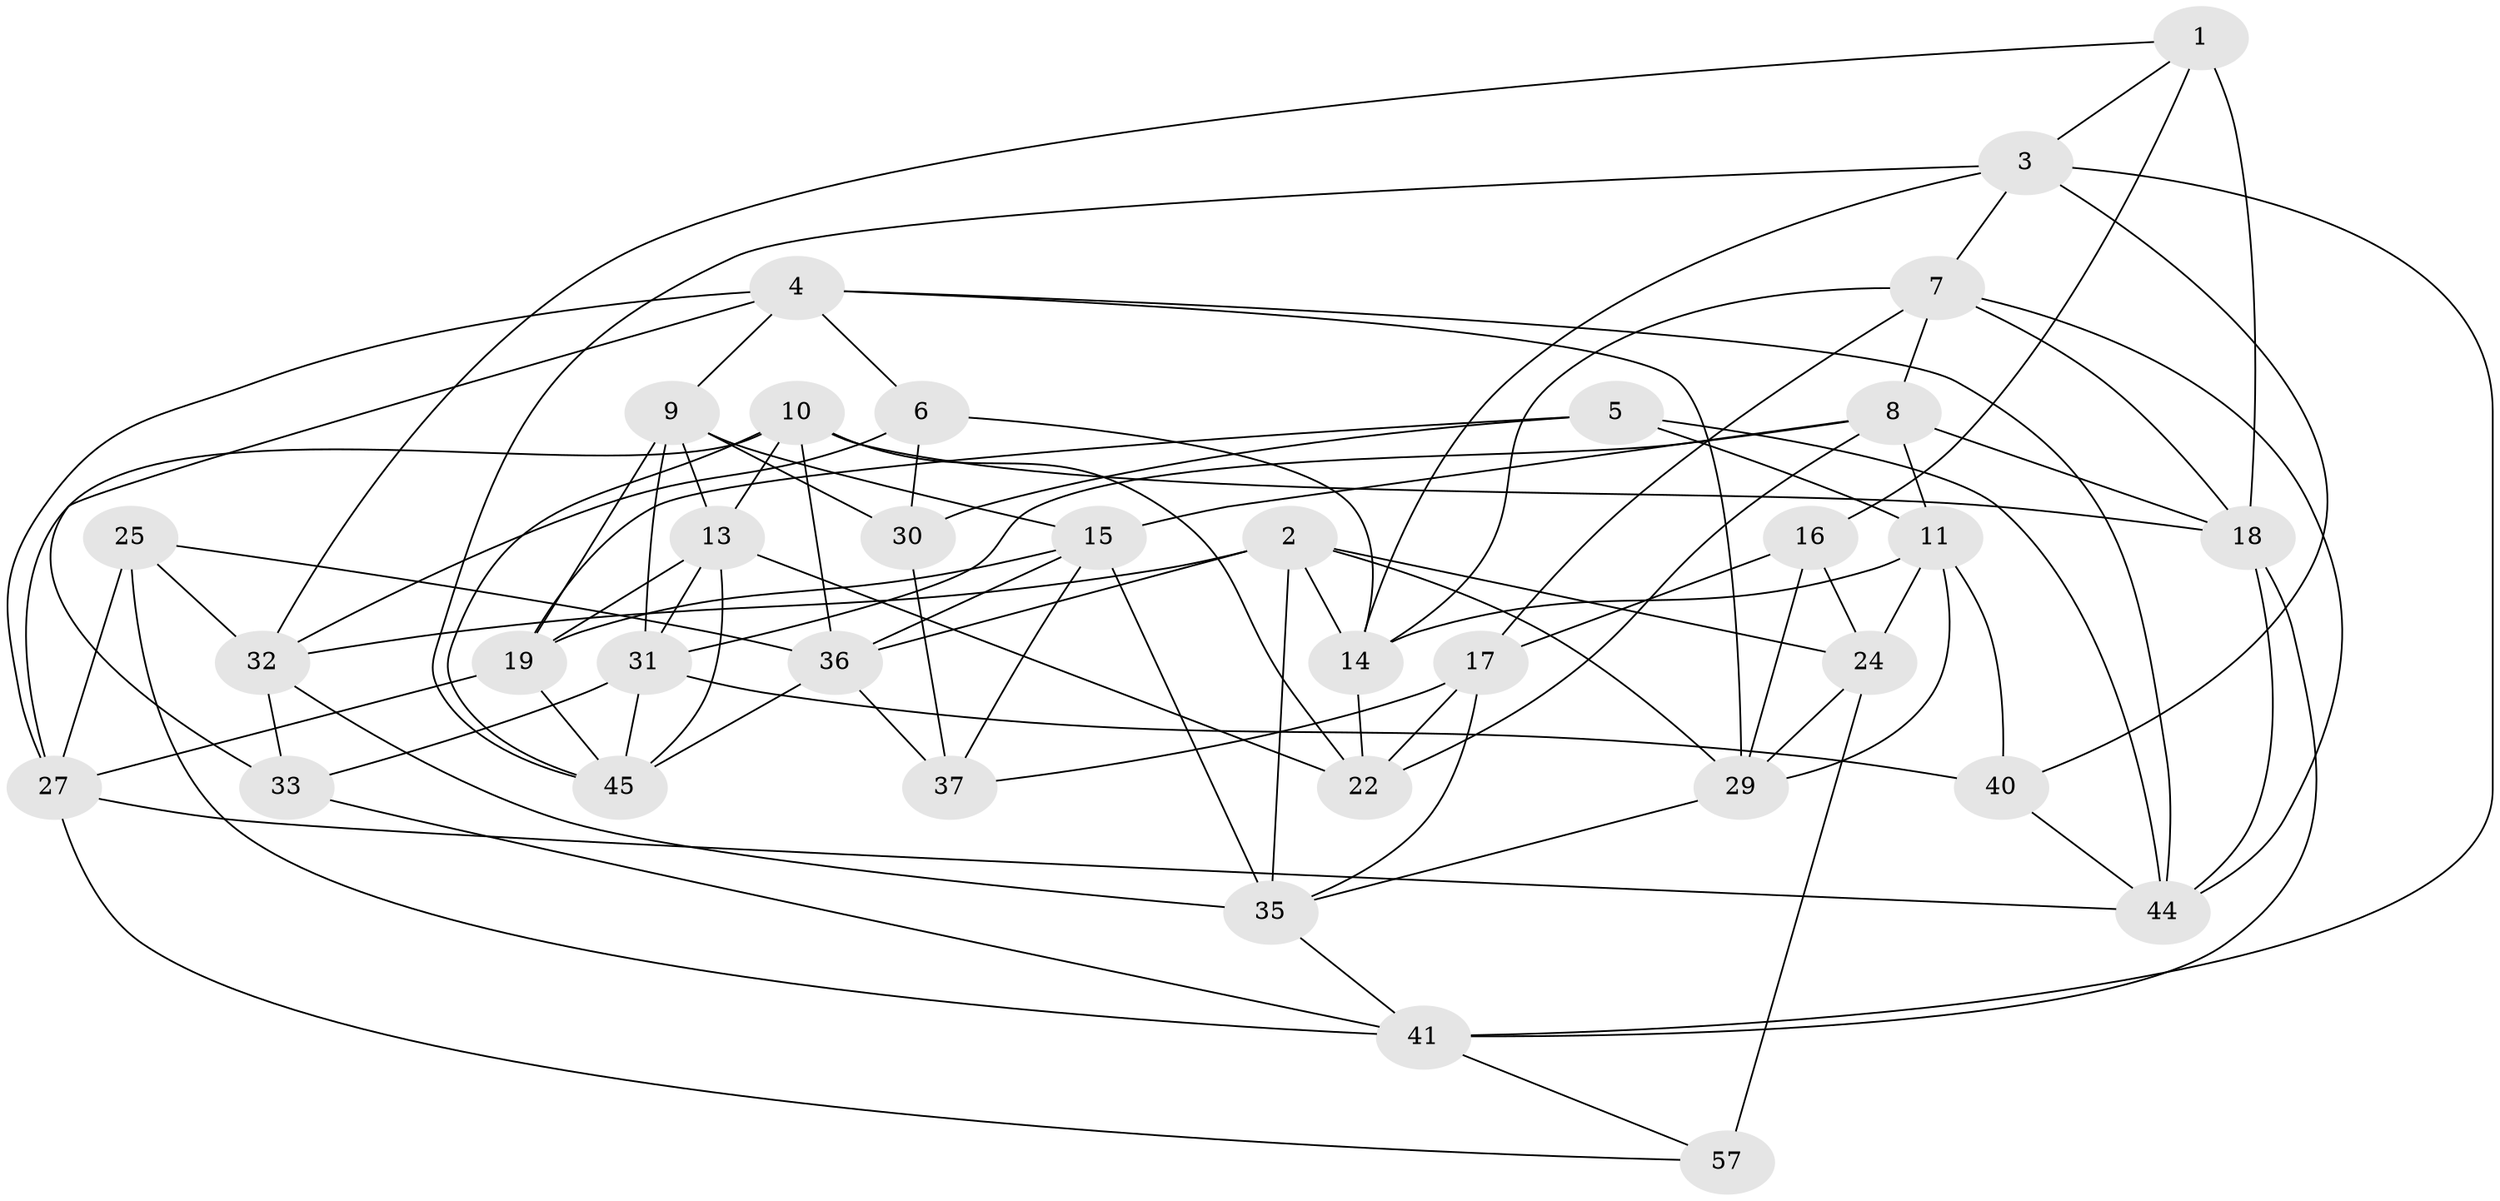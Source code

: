 // original degree distribution, {4: 1.0}
// Generated by graph-tools (version 1.1) at 2025/42/03/06/25 10:42:21]
// undirected, 35 vertices, 93 edges
graph export_dot {
graph [start="1"]
  node [color=gray90,style=filled];
  1;
  2 [super="+50"];
  3 [super="+53"];
  4 [super="+46"];
  5;
  6;
  7 [super="+58"];
  8 [super="+26"];
  9 [super="+48"];
  10 [super="+12"];
  11 [super="+34"];
  13 [super="+28"];
  14 [super="+20"];
  15 [super="+49"];
  16;
  17 [super="+23"];
  18 [super="+21"];
  19 [super="+51"];
  22 [super="+47"];
  24 [super="+38"];
  25;
  27 [super="+55"];
  29 [super="+52"];
  30;
  31 [super="+42"];
  32 [super="+60"];
  33;
  35 [super="+56"];
  36 [super="+39"];
  37;
  40;
  41 [super="+43"];
  44 [super="+59"];
  45 [super="+54"];
  57;
  1 -- 18;
  1 -- 32;
  1 -- 16;
  1 -- 3;
  2 -- 14;
  2 -- 29;
  2 -- 36;
  2 -- 24;
  2 -- 32;
  2 -- 35;
  3 -- 14;
  3 -- 41;
  3 -- 45;
  3 -- 40;
  3 -- 7;
  4 -- 33;
  4 -- 6;
  4 -- 27;
  4 -- 29;
  4 -- 9;
  4 -- 44;
  5 -- 19;
  5 -- 30;
  5 -- 11;
  5 -- 44;
  6 -- 14;
  6 -- 30;
  6 -- 32;
  7 -- 8;
  7 -- 14;
  7 -- 17;
  7 -- 18;
  7 -- 44;
  8 -- 31;
  8 -- 15;
  8 -- 18;
  8 -- 11;
  8 -- 22;
  9 -- 19;
  9 -- 30;
  9 -- 31;
  9 -- 13;
  9 -- 15;
  10 -- 13;
  10 -- 27;
  10 -- 22;
  10 -- 45;
  10 -- 36;
  10 -- 18;
  11 -- 40;
  11 -- 14;
  11 -- 29;
  11 -- 24;
  13 -- 45;
  13 -- 22;
  13 -- 31;
  13 -- 19;
  14 -- 22;
  15 -- 35;
  15 -- 36;
  15 -- 37;
  15 -- 19;
  16 -- 17;
  16 -- 29;
  16 -- 24;
  17 -- 37;
  17 -- 22 [weight=2];
  17 -- 35;
  18 -- 41;
  18 -- 44;
  19 -- 27;
  19 -- 45;
  24 -- 57 [weight=2];
  24 -- 29;
  25 -- 41;
  25 -- 36;
  25 -- 27;
  25 -- 32;
  27 -- 57;
  27 -- 44;
  29 -- 35;
  30 -- 37;
  31 -- 45;
  31 -- 40;
  31 -- 33;
  32 -- 35;
  32 -- 33;
  33 -- 41;
  35 -- 41;
  36 -- 37;
  36 -- 45;
  40 -- 44;
  41 -- 57;
}
